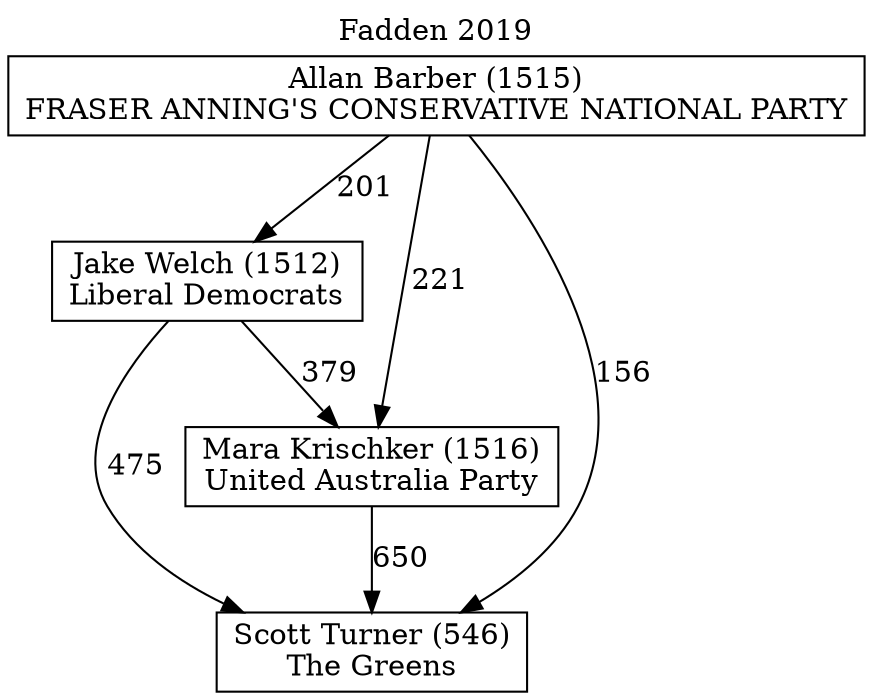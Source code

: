 // House preference flow
digraph "Scott Turner (546)_Fadden_2019" {
	graph [label="Fadden 2019" labelloc=t mclimit=10]
	node [shape=box]
	"Allan Barber (1515)" [label="Allan Barber (1515)
FRASER ANNING'S CONSERVATIVE NATIONAL PARTY"]
	"Jake Welch (1512)" [label="Jake Welch (1512)
Liberal Democrats"]
	"Mara Krischker (1516)" [label="Mara Krischker (1516)
United Australia Party"]
	"Scott Turner (546)" [label="Scott Turner (546)
The Greens"]
	"Allan Barber (1515)" -> "Jake Welch (1512)" [label=201]
	"Allan Barber (1515)" -> "Mara Krischker (1516)" [label=221]
	"Allan Barber (1515)" -> "Scott Turner (546)" [label=156]
	"Jake Welch (1512)" -> "Mara Krischker (1516)" [label=379]
	"Jake Welch (1512)" -> "Scott Turner (546)" [label=475]
	"Mara Krischker (1516)" -> "Scott Turner (546)" [label=650]
}
